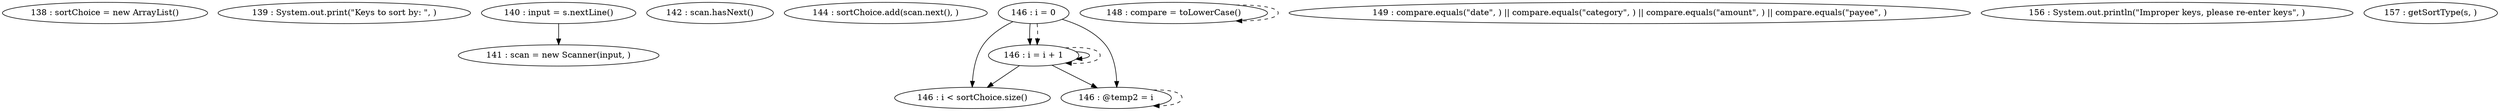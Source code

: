 digraph G {
"138 : sortChoice = new ArrayList()"
"139 : System.out.print(\"Keys to sort by: \", )"
"140 : input = s.nextLine()"
"140 : input = s.nextLine()" -> "141 : scan = new Scanner(input, )"
"141 : scan = new Scanner(input, )"
"142 : scan.hasNext()"
"144 : sortChoice.add(scan.next(), )"
"142 : scan.hasNext()"
"146 : i = 0"
"146 : i = 0" -> "146 : i < sortChoice.size()"
"146 : i = 0" -> "146 : @temp2 = i"
"146 : i = 0" -> "146 : i = i + 1"
"146 : i = 0" -> "146 : i = i + 1" [style=dashed]
"146 : i < sortChoice.size()"
"148 : compare = toLowerCase()"
"148 : compare = toLowerCase()" -> "148 : compare = toLowerCase()" [style=dashed]
"149 : compare.equals(\"date\", ) || compare.equals(\"category\", ) || compare.equals(\"amount\", ) || compare.equals(\"payee\", )"
"156 : System.out.println(\"Improper keys, please re-enter keys\", )"
"157 : getSortType(s, )"
"146 : @temp2 = i"
"146 : @temp2 = i" -> "146 : @temp2 = i" [style=dashed]
"146 : i = i + 1"
"146 : i = i + 1" -> "146 : i < sortChoice.size()"
"146 : i = i + 1" -> "146 : @temp2 = i"
"146 : i = i + 1" -> "146 : i = i + 1"
"146 : i = i + 1" -> "146 : i = i + 1" [style=dashed]
}